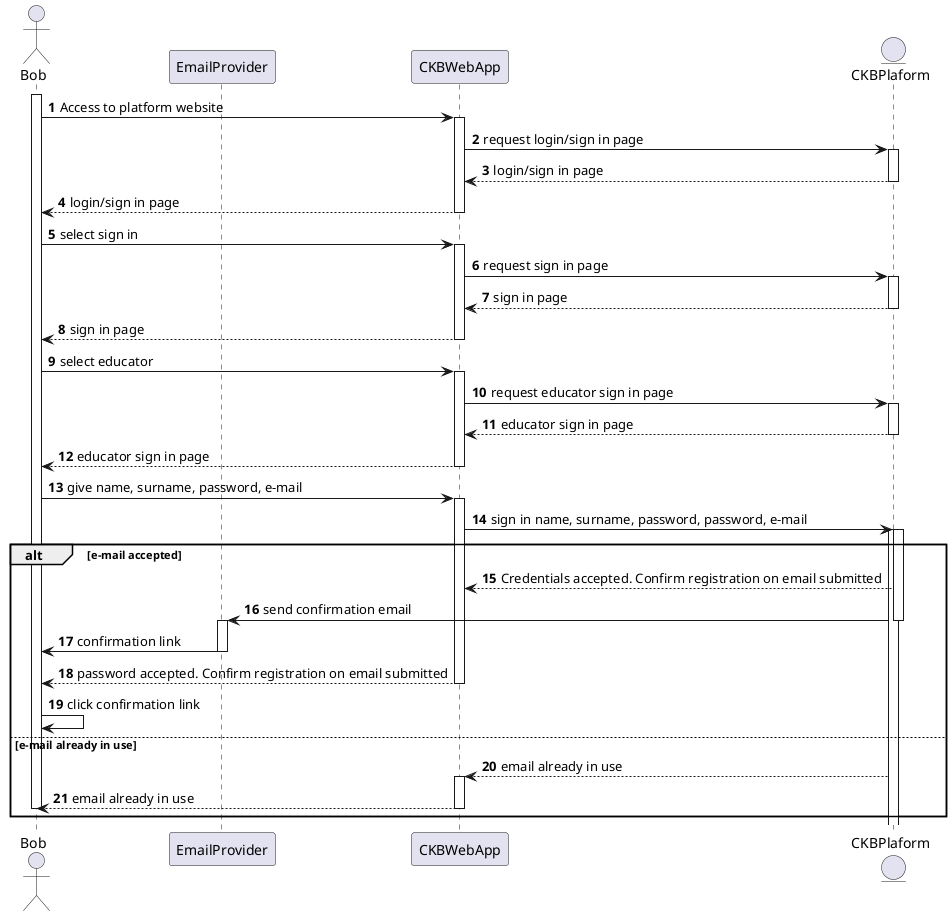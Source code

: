 @startuml

autonumber

actor Bob
participant EmailProvider as Email
participant CKBWebApp as App
entity CKBPlaform as Platform

activate Bob
Bob -> App: Access to platform website
activate App
App -> Platform: request login/sign in page
activate Platform
Platform --> App: login/sign in page
deactivate Platform
App --> Bob: login/sign in page
deactivate App
Bob -> App: select sign in
activate App
App -> Platform: request sign in page
activate Platform
Platform --> App: sign in page
deactivate Platform
App --> Bob: sign in page
deactivate App
Bob -> App: select educator
activate App
App -> Platform: request educator sign in page
activate Platform
Platform --> App: educator sign in page
deactivate Platform
App --> Bob: educator sign in page
deactivate App
Bob -> App: give name, surname, password, e-mail
activate App
App -> Platform: sign in name, surname, password, password, e-mail
activate Platform

alt e-mail accepted
    activate Platform
    Platform --> App: Credentials accepted. Confirm registration on email submitted
    Platform -> Email: send confirmation email
    deactivate Platform
    activate Email
    Email -> Bob: confirmation link
    deactivate Email
    App --> Bob: password accepted. Confirm registration on email submitted
    deactivate App
    Bob -> Bob: click confirmation link
else e-mail already in use
    Platform --> App: email already in use
    activate App
    App --> Bob: email already in use
    deactivate App
    deactivate Bob
end

@enduml